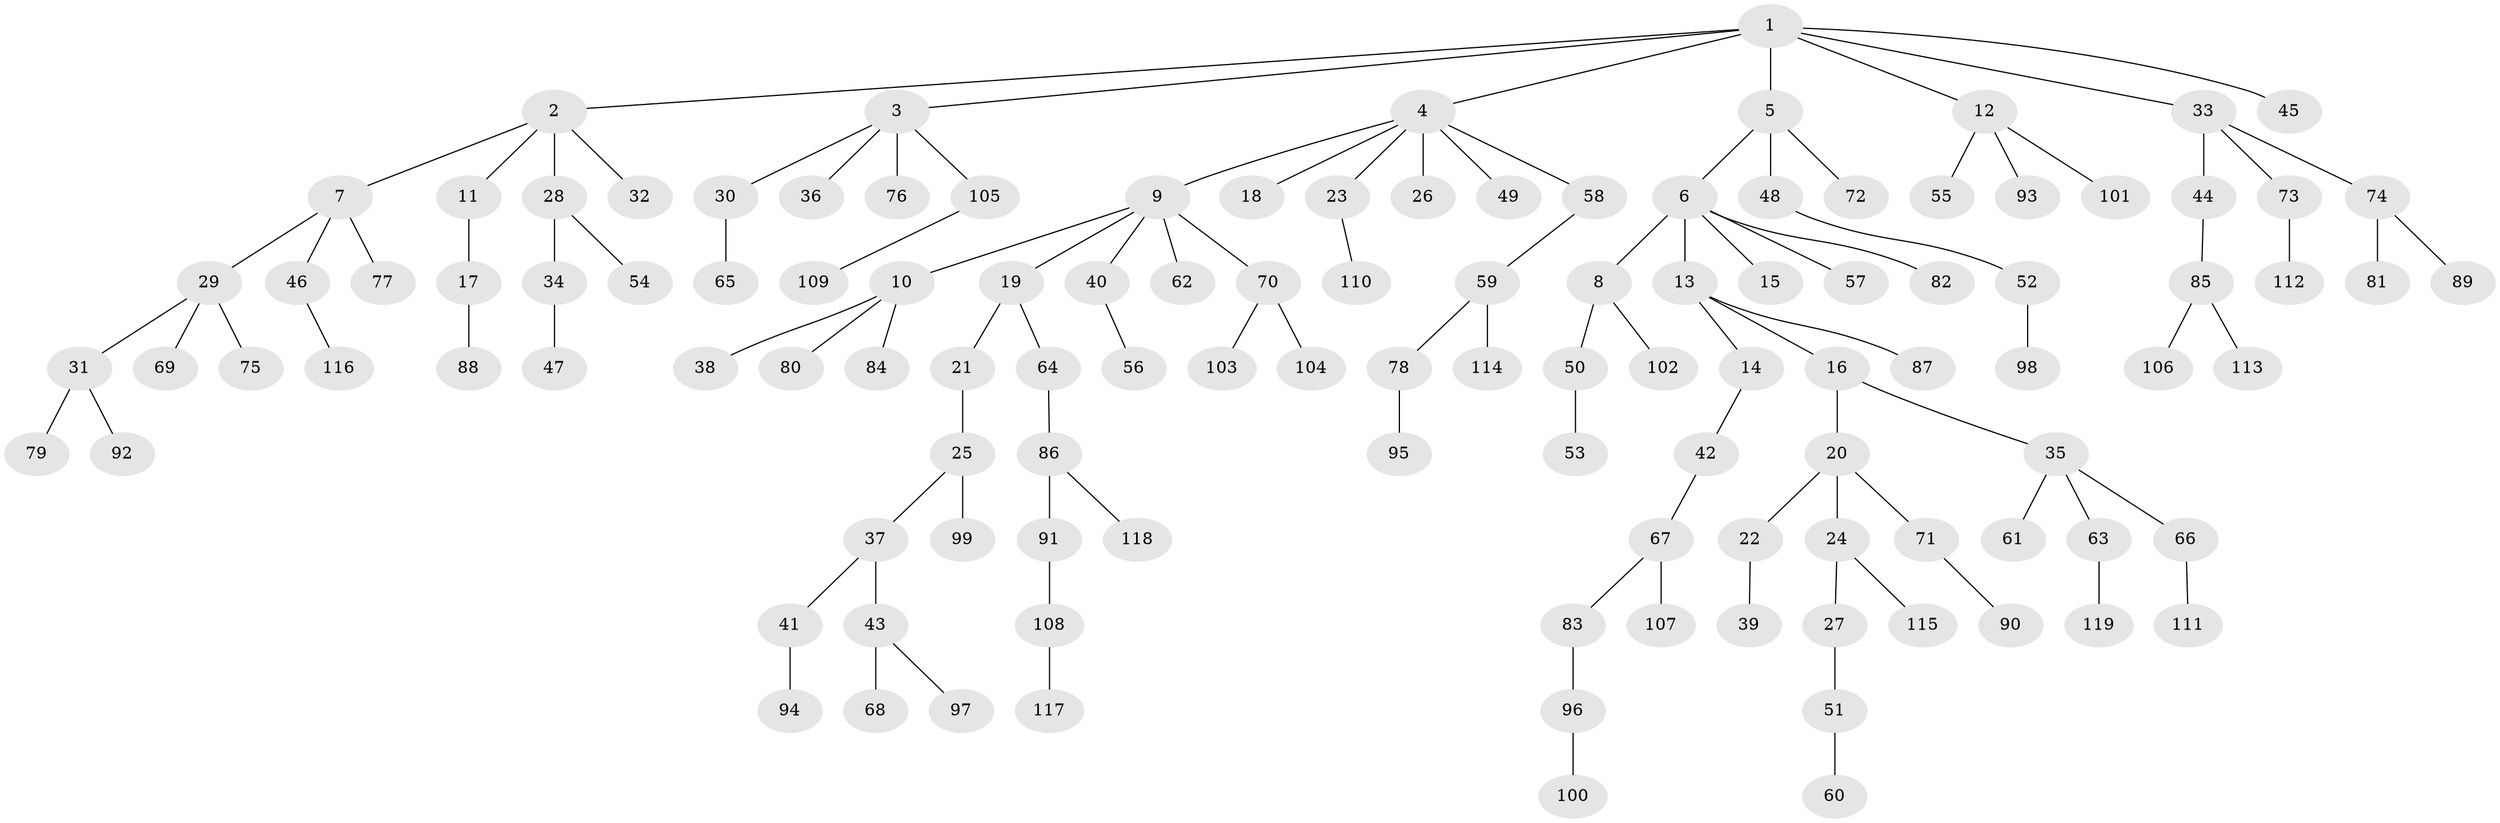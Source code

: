 // coarse degree distribution, {15: 0.01694915254237288, 2: 0.1864406779661017, 4: 0.06779661016949153, 6: 0.03389830508474576, 3: 0.0847457627118644, 1: 0.6101694915254238}
// Generated by graph-tools (version 1.1) at 2025/19/03/04/25 18:19:19]
// undirected, 119 vertices, 118 edges
graph export_dot {
graph [start="1"]
  node [color=gray90,style=filled];
  1;
  2;
  3;
  4;
  5;
  6;
  7;
  8;
  9;
  10;
  11;
  12;
  13;
  14;
  15;
  16;
  17;
  18;
  19;
  20;
  21;
  22;
  23;
  24;
  25;
  26;
  27;
  28;
  29;
  30;
  31;
  32;
  33;
  34;
  35;
  36;
  37;
  38;
  39;
  40;
  41;
  42;
  43;
  44;
  45;
  46;
  47;
  48;
  49;
  50;
  51;
  52;
  53;
  54;
  55;
  56;
  57;
  58;
  59;
  60;
  61;
  62;
  63;
  64;
  65;
  66;
  67;
  68;
  69;
  70;
  71;
  72;
  73;
  74;
  75;
  76;
  77;
  78;
  79;
  80;
  81;
  82;
  83;
  84;
  85;
  86;
  87;
  88;
  89;
  90;
  91;
  92;
  93;
  94;
  95;
  96;
  97;
  98;
  99;
  100;
  101;
  102;
  103;
  104;
  105;
  106;
  107;
  108;
  109;
  110;
  111;
  112;
  113;
  114;
  115;
  116;
  117;
  118;
  119;
  1 -- 2;
  1 -- 3;
  1 -- 4;
  1 -- 5;
  1 -- 12;
  1 -- 33;
  1 -- 45;
  2 -- 7;
  2 -- 11;
  2 -- 28;
  2 -- 32;
  3 -- 30;
  3 -- 36;
  3 -- 76;
  3 -- 105;
  4 -- 9;
  4 -- 18;
  4 -- 23;
  4 -- 26;
  4 -- 49;
  4 -- 58;
  5 -- 6;
  5 -- 48;
  5 -- 72;
  6 -- 8;
  6 -- 13;
  6 -- 15;
  6 -- 57;
  6 -- 82;
  7 -- 29;
  7 -- 46;
  7 -- 77;
  8 -- 50;
  8 -- 102;
  9 -- 10;
  9 -- 19;
  9 -- 40;
  9 -- 62;
  9 -- 70;
  10 -- 38;
  10 -- 80;
  10 -- 84;
  11 -- 17;
  12 -- 55;
  12 -- 93;
  12 -- 101;
  13 -- 14;
  13 -- 16;
  13 -- 87;
  14 -- 42;
  16 -- 20;
  16 -- 35;
  17 -- 88;
  19 -- 21;
  19 -- 64;
  20 -- 22;
  20 -- 24;
  20 -- 71;
  21 -- 25;
  22 -- 39;
  23 -- 110;
  24 -- 27;
  24 -- 115;
  25 -- 37;
  25 -- 99;
  27 -- 51;
  28 -- 34;
  28 -- 54;
  29 -- 31;
  29 -- 69;
  29 -- 75;
  30 -- 65;
  31 -- 79;
  31 -- 92;
  33 -- 44;
  33 -- 73;
  33 -- 74;
  34 -- 47;
  35 -- 61;
  35 -- 63;
  35 -- 66;
  37 -- 41;
  37 -- 43;
  40 -- 56;
  41 -- 94;
  42 -- 67;
  43 -- 68;
  43 -- 97;
  44 -- 85;
  46 -- 116;
  48 -- 52;
  50 -- 53;
  51 -- 60;
  52 -- 98;
  58 -- 59;
  59 -- 78;
  59 -- 114;
  63 -- 119;
  64 -- 86;
  66 -- 111;
  67 -- 83;
  67 -- 107;
  70 -- 103;
  70 -- 104;
  71 -- 90;
  73 -- 112;
  74 -- 81;
  74 -- 89;
  78 -- 95;
  83 -- 96;
  85 -- 106;
  85 -- 113;
  86 -- 91;
  86 -- 118;
  91 -- 108;
  96 -- 100;
  105 -- 109;
  108 -- 117;
}
